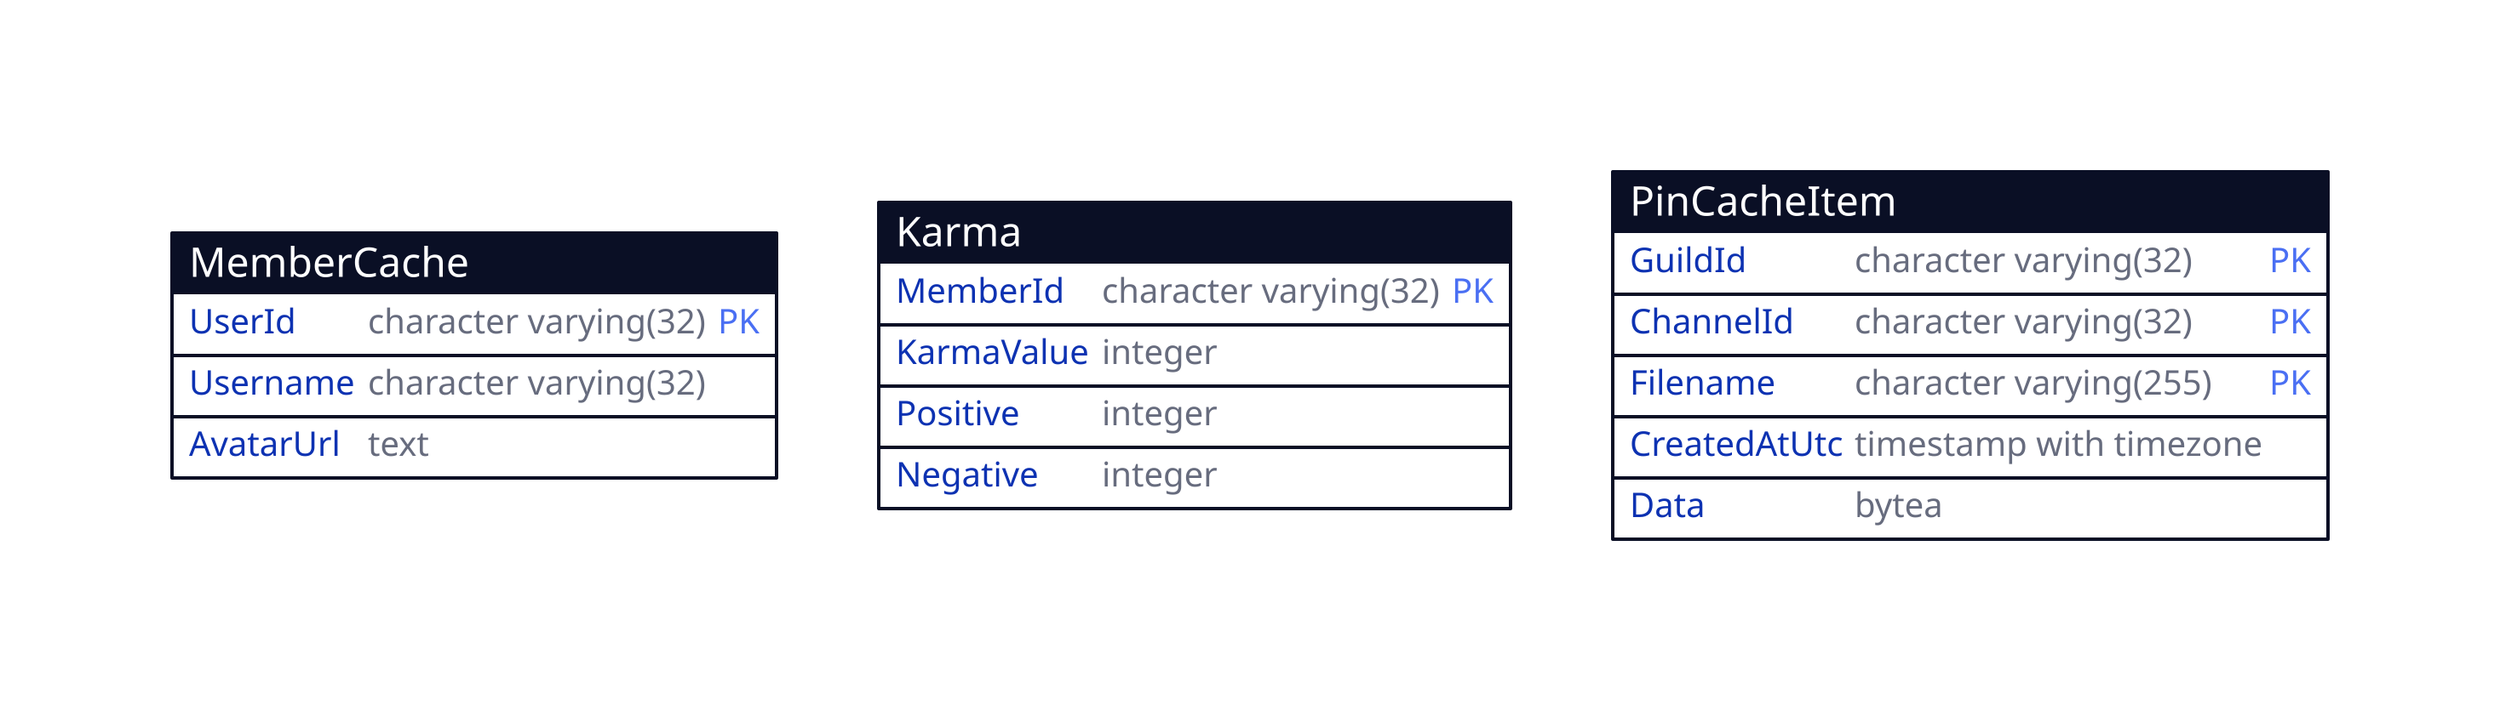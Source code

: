 MemberCache: {
  shape: sql_table

  UserId: character varying(32) {constraint: primary_key}
  Username: character varying(32)
  AvatarUrl: text
}

Karma: {
  shape: sql_table

  MemberId: character varying(32) {constraint: primary_key}
  KarmaValue: integer
  Positive: integer
  Negative: integer
}

PinCacheItem: {
  shape: sql_table

  GuildId: character varying(32) {constraint: primary_key}
  ChannelId: character varying(32) {constraint: primary_key}
  Filename: character varying(255) {constraint: primary_key}
  CreatedAtUtc: timestamp with timezone
  Data: bytea
}
